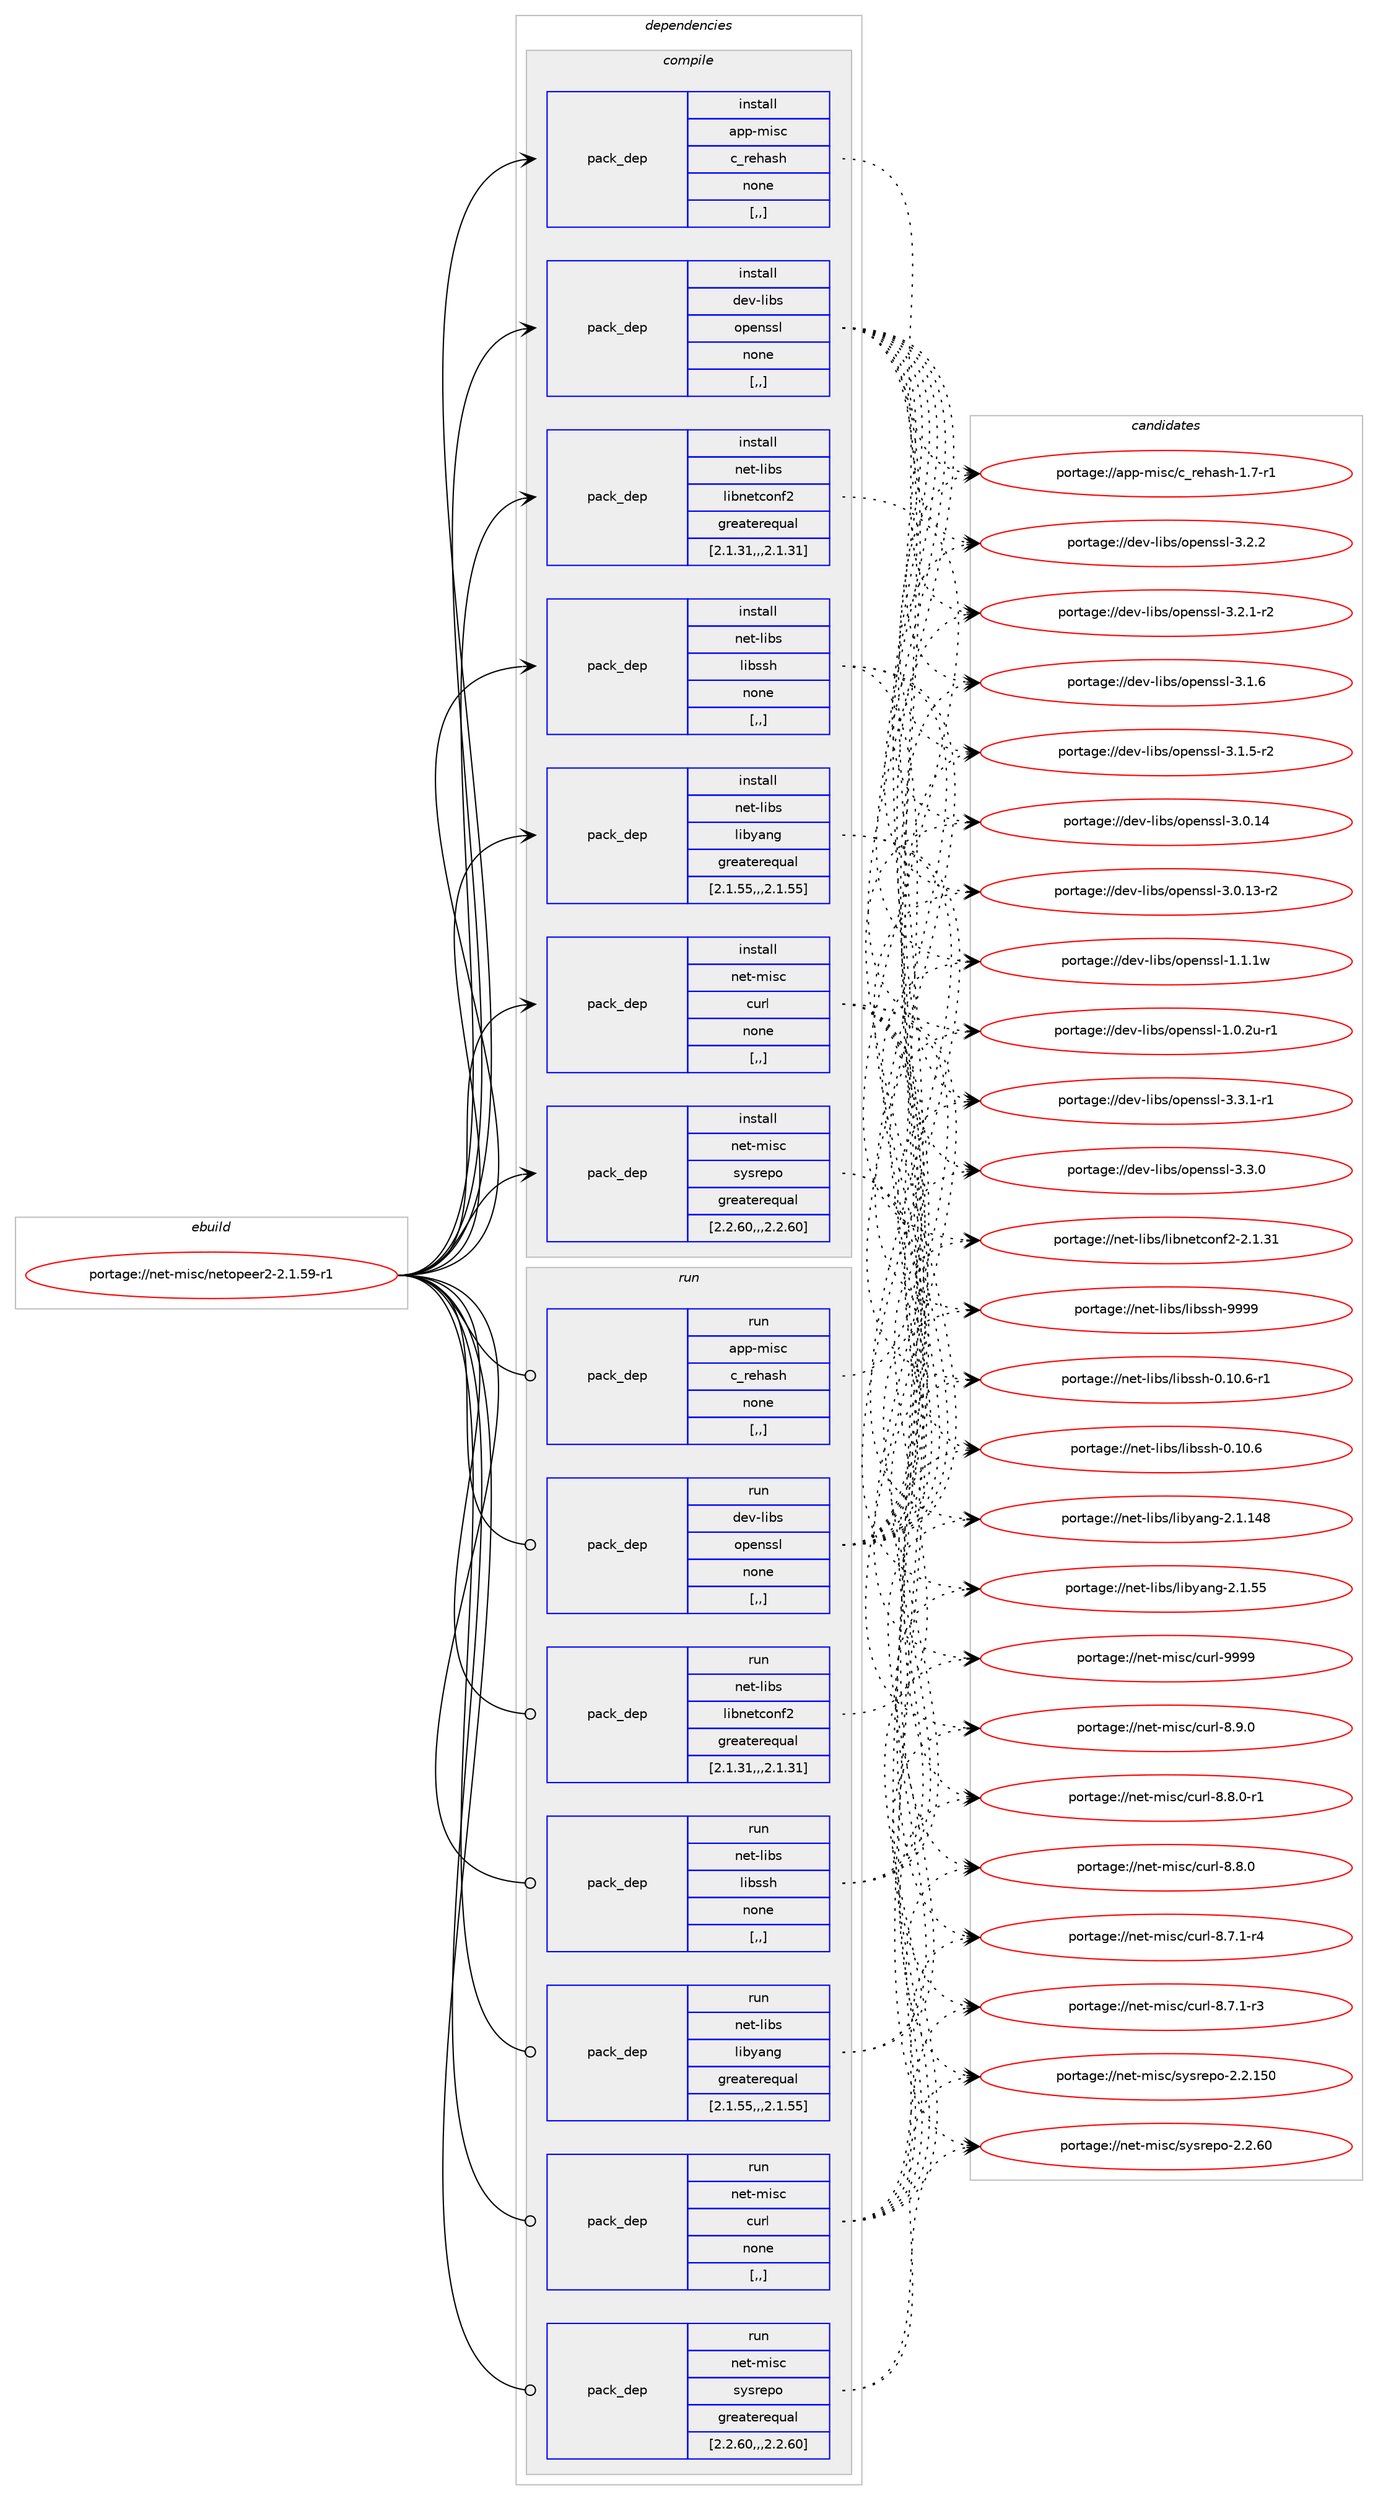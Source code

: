 digraph prolog {

# *************
# Graph options
# *************

newrank=true;
concentrate=true;
compound=true;
graph [rankdir=LR,fontname=Helvetica,fontsize=10,ranksep=1.5];#, ranksep=2.5, nodesep=0.2];
edge  [arrowhead=vee];
node  [fontname=Helvetica,fontsize=10];

# **********
# The ebuild
# **********

subgraph cluster_leftcol {
color=gray;
label=<<i>ebuild</i>>;
id [label="portage://net-misc/netopeer2-2.1.59-r1", color=red, width=4, href="../net-misc/netopeer2-2.1.59-r1.svg"];
}

# ****************
# The dependencies
# ****************

subgraph cluster_midcol {
color=gray;
label=<<i>dependencies</i>>;
subgraph cluster_compile {
fillcolor="#eeeeee";
style=filled;
label=<<i>compile</i>>;
subgraph pack271790 {
dependency372468 [label=<<TABLE BORDER="0" CELLBORDER="1" CELLSPACING="0" CELLPADDING="4" WIDTH="220"><TR><TD ROWSPAN="6" CELLPADDING="30">pack_dep</TD></TR><TR><TD WIDTH="110">install</TD></TR><TR><TD>app-misc</TD></TR><TR><TD>c_rehash</TD></TR><TR><TD>none</TD></TR><TR><TD>[,,]</TD></TR></TABLE>>, shape=none, color=blue];
}
id:e -> dependency372468:w [weight=20,style="solid",arrowhead="vee"];
subgraph pack271791 {
dependency372469 [label=<<TABLE BORDER="0" CELLBORDER="1" CELLSPACING="0" CELLPADDING="4" WIDTH="220"><TR><TD ROWSPAN="6" CELLPADDING="30">pack_dep</TD></TR><TR><TD WIDTH="110">install</TD></TR><TR><TD>dev-libs</TD></TR><TR><TD>openssl</TD></TR><TR><TD>none</TD></TR><TR><TD>[,,]</TD></TR></TABLE>>, shape=none, color=blue];
}
id:e -> dependency372469:w [weight=20,style="solid",arrowhead="vee"];
subgraph pack271792 {
dependency372470 [label=<<TABLE BORDER="0" CELLBORDER="1" CELLSPACING="0" CELLPADDING="4" WIDTH="220"><TR><TD ROWSPAN="6" CELLPADDING="30">pack_dep</TD></TR><TR><TD WIDTH="110">install</TD></TR><TR><TD>net-libs</TD></TR><TR><TD>libnetconf2</TD></TR><TR><TD>greaterequal</TD></TR><TR><TD>[2.1.31,,,2.1.31]</TD></TR></TABLE>>, shape=none, color=blue];
}
id:e -> dependency372470:w [weight=20,style="solid",arrowhead="vee"];
subgraph pack271793 {
dependency372471 [label=<<TABLE BORDER="0" CELLBORDER="1" CELLSPACING="0" CELLPADDING="4" WIDTH="220"><TR><TD ROWSPAN="6" CELLPADDING="30">pack_dep</TD></TR><TR><TD WIDTH="110">install</TD></TR><TR><TD>net-libs</TD></TR><TR><TD>libssh</TD></TR><TR><TD>none</TD></TR><TR><TD>[,,]</TD></TR></TABLE>>, shape=none, color=blue];
}
id:e -> dependency372471:w [weight=20,style="solid",arrowhead="vee"];
subgraph pack271794 {
dependency372472 [label=<<TABLE BORDER="0" CELLBORDER="1" CELLSPACING="0" CELLPADDING="4" WIDTH="220"><TR><TD ROWSPAN="6" CELLPADDING="30">pack_dep</TD></TR><TR><TD WIDTH="110">install</TD></TR><TR><TD>net-libs</TD></TR><TR><TD>libyang</TD></TR><TR><TD>greaterequal</TD></TR><TR><TD>[2.1.55,,,2.1.55]</TD></TR></TABLE>>, shape=none, color=blue];
}
id:e -> dependency372472:w [weight=20,style="solid",arrowhead="vee"];
subgraph pack271795 {
dependency372473 [label=<<TABLE BORDER="0" CELLBORDER="1" CELLSPACING="0" CELLPADDING="4" WIDTH="220"><TR><TD ROWSPAN="6" CELLPADDING="30">pack_dep</TD></TR><TR><TD WIDTH="110">install</TD></TR><TR><TD>net-misc</TD></TR><TR><TD>curl</TD></TR><TR><TD>none</TD></TR><TR><TD>[,,]</TD></TR></TABLE>>, shape=none, color=blue];
}
id:e -> dependency372473:w [weight=20,style="solid",arrowhead="vee"];
subgraph pack271796 {
dependency372474 [label=<<TABLE BORDER="0" CELLBORDER="1" CELLSPACING="0" CELLPADDING="4" WIDTH="220"><TR><TD ROWSPAN="6" CELLPADDING="30">pack_dep</TD></TR><TR><TD WIDTH="110">install</TD></TR><TR><TD>net-misc</TD></TR><TR><TD>sysrepo</TD></TR><TR><TD>greaterequal</TD></TR><TR><TD>[2.2.60,,,2.2.60]</TD></TR></TABLE>>, shape=none, color=blue];
}
id:e -> dependency372474:w [weight=20,style="solid",arrowhead="vee"];
}
subgraph cluster_compileandrun {
fillcolor="#eeeeee";
style=filled;
label=<<i>compile and run</i>>;
}
subgraph cluster_run {
fillcolor="#eeeeee";
style=filled;
label=<<i>run</i>>;
subgraph pack271797 {
dependency372475 [label=<<TABLE BORDER="0" CELLBORDER="1" CELLSPACING="0" CELLPADDING="4" WIDTH="220"><TR><TD ROWSPAN="6" CELLPADDING="30">pack_dep</TD></TR><TR><TD WIDTH="110">run</TD></TR><TR><TD>app-misc</TD></TR><TR><TD>c_rehash</TD></TR><TR><TD>none</TD></TR><TR><TD>[,,]</TD></TR></TABLE>>, shape=none, color=blue];
}
id:e -> dependency372475:w [weight=20,style="solid",arrowhead="odot"];
subgraph pack271798 {
dependency372476 [label=<<TABLE BORDER="0" CELLBORDER="1" CELLSPACING="0" CELLPADDING="4" WIDTH="220"><TR><TD ROWSPAN="6" CELLPADDING="30">pack_dep</TD></TR><TR><TD WIDTH="110">run</TD></TR><TR><TD>dev-libs</TD></TR><TR><TD>openssl</TD></TR><TR><TD>none</TD></TR><TR><TD>[,,]</TD></TR></TABLE>>, shape=none, color=blue];
}
id:e -> dependency372476:w [weight=20,style="solid",arrowhead="odot"];
subgraph pack271799 {
dependency372477 [label=<<TABLE BORDER="0" CELLBORDER="1" CELLSPACING="0" CELLPADDING="4" WIDTH="220"><TR><TD ROWSPAN="6" CELLPADDING="30">pack_dep</TD></TR><TR><TD WIDTH="110">run</TD></TR><TR><TD>net-libs</TD></TR><TR><TD>libnetconf2</TD></TR><TR><TD>greaterequal</TD></TR><TR><TD>[2.1.31,,,2.1.31]</TD></TR></TABLE>>, shape=none, color=blue];
}
id:e -> dependency372477:w [weight=20,style="solid",arrowhead="odot"];
subgraph pack271800 {
dependency372478 [label=<<TABLE BORDER="0" CELLBORDER="1" CELLSPACING="0" CELLPADDING="4" WIDTH="220"><TR><TD ROWSPAN="6" CELLPADDING="30">pack_dep</TD></TR><TR><TD WIDTH="110">run</TD></TR><TR><TD>net-libs</TD></TR><TR><TD>libssh</TD></TR><TR><TD>none</TD></TR><TR><TD>[,,]</TD></TR></TABLE>>, shape=none, color=blue];
}
id:e -> dependency372478:w [weight=20,style="solid",arrowhead="odot"];
subgraph pack271801 {
dependency372479 [label=<<TABLE BORDER="0" CELLBORDER="1" CELLSPACING="0" CELLPADDING="4" WIDTH="220"><TR><TD ROWSPAN="6" CELLPADDING="30">pack_dep</TD></TR><TR><TD WIDTH="110">run</TD></TR><TR><TD>net-libs</TD></TR><TR><TD>libyang</TD></TR><TR><TD>greaterequal</TD></TR><TR><TD>[2.1.55,,,2.1.55]</TD></TR></TABLE>>, shape=none, color=blue];
}
id:e -> dependency372479:w [weight=20,style="solid",arrowhead="odot"];
subgraph pack271802 {
dependency372480 [label=<<TABLE BORDER="0" CELLBORDER="1" CELLSPACING="0" CELLPADDING="4" WIDTH="220"><TR><TD ROWSPAN="6" CELLPADDING="30">pack_dep</TD></TR><TR><TD WIDTH="110">run</TD></TR><TR><TD>net-misc</TD></TR><TR><TD>curl</TD></TR><TR><TD>none</TD></TR><TR><TD>[,,]</TD></TR></TABLE>>, shape=none, color=blue];
}
id:e -> dependency372480:w [weight=20,style="solid",arrowhead="odot"];
subgraph pack271803 {
dependency372481 [label=<<TABLE BORDER="0" CELLBORDER="1" CELLSPACING="0" CELLPADDING="4" WIDTH="220"><TR><TD ROWSPAN="6" CELLPADDING="30">pack_dep</TD></TR><TR><TD WIDTH="110">run</TD></TR><TR><TD>net-misc</TD></TR><TR><TD>sysrepo</TD></TR><TR><TD>greaterequal</TD></TR><TR><TD>[2.2.60,,,2.2.60]</TD></TR></TABLE>>, shape=none, color=blue];
}
id:e -> dependency372481:w [weight=20,style="solid",arrowhead="odot"];
}
}

# **************
# The candidates
# **************

subgraph cluster_choices {
rank=same;
color=gray;
label=<<i>candidates</i>>;

subgraph choice271790 {
color=black;
nodesep=1;
choice97112112451091051159947999511410110497115104454946554511449 [label="portage://app-misc/c_rehash-1.7-r1", color=red, width=4,href="../app-misc/c_rehash-1.7-r1.svg"];
dependency372468:e -> choice97112112451091051159947999511410110497115104454946554511449:w [style=dotted,weight="100"];
}
subgraph choice271791 {
color=black;
nodesep=1;
choice1001011184510810598115471111121011101151151084551465146494511449 [label="portage://dev-libs/openssl-3.3.1-r1", color=red, width=4,href="../dev-libs/openssl-3.3.1-r1.svg"];
choice100101118451081059811547111112101110115115108455146514648 [label="portage://dev-libs/openssl-3.3.0", color=red, width=4,href="../dev-libs/openssl-3.3.0.svg"];
choice100101118451081059811547111112101110115115108455146504650 [label="portage://dev-libs/openssl-3.2.2", color=red, width=4,href="../dev-libs/openssl-3.2.2.svg"];
choice1001011184510810598115471111121011101151151084551465046494511450 [label="portage://dev-libs/openssl-3.2.1-r2", color=red, width=4,href="../dev-libs/openssl-3.2.1-r2.svg"];
choice100101118451081059811547111112101110115115108455146494654 [label="portage://dev-libs/openssl-3.1.6", color=red, width=4,href="../dev-libs/openssl-3.1.6.svg"];
choice1001011184510810598115471111121011101151151084551464946534511450 [label="portage://dev-libs/openssl-3.1.5-r2", color=red, width=4,href="../dev-libs/openssl-3.1.5-r2.svg"];
choice10010111845108105981154711111210111011511510845514648464952 [label="portage://dev-libs/openssl-3.0.14", color=red, width=4,href="../dev-libs/openssl-3.0.14.svg"];
choice100101118451081059811547111112101110115115108455146484649514511450 [label="portage://dev-libs/openssl-3.0.13-r2", color=red, width=4,href="../dev-libs/openssl-3.0.13-r2.svg"];
choice100101118451081059811547111112101110115115108454946494649119 [label="portage://dev-libs/openssl-1.1.1w", color=red, width=4,href="../dev-libs/openssl-1.1.1w.svg"];
choice1001011184510810598115471111121011101151151084549464846501174511449 [label="portage://dev-libs/openssl-1.0.2u-r1", color=red, width=4,href="../dev-libs/openssl-1.0.2u-r1.svg"];
dependency372469:e -> choice1001011184510810598115471111121011101151151084551465146494511449:w [style=dotted,weight="100"];
dependency372469:e -> choice100101118451081059811547111112101110115115108455146514648:w [style=dotted,weight="100"];
dependency372469:e -> choice100101118451081059811547111112101110115115108455146504650:w [style=dotted,weight="100"];
dependency372469:e -> choice1001011184510810598115471111121011101151151084551465046494511450:w [style=dotted,weight="100"];
dependency372469:e -> choice100101118451081059811547111112101110115115108455146494654:w [style=dotted,weight="100"];
dependency372469:e -> choice1001011184510810598115471111121011101151151084551464946534511450:w [style=dotted,weight="100"];
dependency372469:e -> choice10010111845108105981154711111210111011511510845514648464952:w [style=dotted,weight="100"];
dependency372469:e -> choice100101118451081059811547111112101110115115108455146484649514511450:w [style=dotted,weight="100"];
dependency372469:e -> choice100101118451081059811547111112101110115115108454946494649119:w [style=dotted,weight="100"];
dependency372469:e -> choice1001011184510810598115471111121011101151151084549464846501174511449:w [style=dotted,weight="100"];
}
subgraph choice271792 {
color=black;
nodesep=1;
choice11010111645108105981154710810598110101116991111101025045504649465149 [label="portage://net-libs/libnetconf2-2.1.31", color=red, width=4,href="../net-libs/libnetconf2-2.1.31.svg"];
dependency372470:e -> choice11010111645108105981154710810598110101116991111101025045504649465149:w [style=dotted,weight="100"];
}
subgraph choice271793 {
color=black;
nodesep=1;
choice110101116451081059811547108105981151151044557575757 [label="portage://net-libs/libssh-9999", color=red, width=4,href="../net-libs/libssh-9999.svg"];
choice11010111645108105981154710810598115115104454846494846544511449 [label="portage://net-libs/libssh-0.10.6-r1", color=red, width=4,href="../net-libs/libssh-0.10.6-r1.svg"];
choice1101011164510810598115471081059811511510445484649484654 [label="portage://net-libs/libssh-0.10.6", color=red, width=4,href="../net-libs/libssh-0.10.6.svg"];
dependency372471:e -> choice110101116451081059811547108105981151151044557575757:w [style=dotted,weight="100"];
dependency372471:e -> choice11010111645108105981154710810598115115104454846494846544511449:w [style=dotted,weight="100"];
dependency372471:e -> choice1101011164510810598115471081059811511510445484649484654:w [style=dotted,weight="100"];
}
subgraph choice271794 {
color=black;
nodesep=1;
choice11010111645108105981154710810598121971101034550464946495256 [label="portage://net-libs/libyang-2.1.148", color=red, width=4,href="../net-libs/libyang-2.1.148.svg"];
choice110101116451081059811547108105981219711010345504649465353 [label="portage://net-libs/libyang-2.1.55", color=red, width=4,href="../net-libs/libyang-2.1.55.svg"];
dependency372472:e -> choice11010111645108105981154710810598121971101034550464946495256:w [style=dotted,weight="100"];
dependency372472:e -> choice110101116451081059811547108105981219711010345504649465353:w [style=dotted,weight="100"];
}
subgraph choice271795 {
color=black;
nodesep=1;
choice110101116451091051159947991171141084557575757 [label="portage://net-misc/curl-9999", color=red, width=4,href="../net-misc/curl-9999.svg"];
choice11010111645109105115994799117114108455646574648 [label="portage://net-misc/curl-8.9.0", color=red, width=4,href="../net-misc/curl-8.9.0.svg"];
choice110101116451091051159947991171141084556465646484511449 [label="portage://net-misc/curl-8.8.0-r1", color=red, width=4,href="../net-misc/curl-8.8.0-r1.svg"];
choice11010111645109105115994799117114108455646564648 [label="portage://net-misc/curl-8.8.0", color=red, width=4,href="../net-misc/curl-8.8.0.svg"];
choice110101116451091051159947991171141084556465546494511452 [label="portage://net-misc/curl-8.7.1-r4", color=red, width=4,href="../net-misc/curl-8.7.1-r4.svg"];
choice110101116451091051159947991171141084556465546494511451 [label="portage://net-misc/curl-8.7.1-r3", color=red, width=4,href="../net-misc/curl-8.7.1-r3.svg"];
dependency372473:e -> choice110101116451091051159947991171141084557575757:w [style=dotted,weight="100"];
dependency372473:e -> choice11010111645109105115994799117114108455646574648:w [style=dotted,weight="100"];
dependency372473:e -> choice110101116451091051159947991171141084556465646484511449:w [style=dotted,weight="100"];
dependency372473:e -> choice11010111645109105115994799117114108455646564648:w [style=dotted,weight="100"];
dependency372473:e -> choice110101116451091051159947991171141084556465546494511452:w [style=dotted,weight="100"];
dependency372473:e -> choice110101116451091051159947991171141084556465546494511451:w [style=dotted,weight="100"];
}
subgraph choice271796 {
color=black;
nodesep=1;
choice1101011164510910511599471151211151141011121114550465046495348 [label="portage://net-misc/sysrepo-2.2.150", color=red, width=4,href="../net-misc/sysrepo-2.2.150.svg"];
choice11010111645109105115994711512111511410111211145504650465448 [label="portage://net-misc/sysrepo-2.2.60", color=red, width=4,href="../net-misc/sysrepo-2.2.60.svg"];
dependency372474:e -> choice1101011164510910511599471151211151141011121114550465046495348:w [style=dotted,weight="100"];
dependency372474:e -> choice11010111645109105115994711512111511410111211145504650465448:w [style=dotted,weight="100"];
}
subgraph choice271797 {
color=black;
nodesep=1;
choice97112112451091051159947999511410110497115104454946554511449 [label="portage://app-misc/c_rehash-1.7-r1", color=red, width=4,href="../app-misc/c_rehash-1.7-r1.svg"];
dependency372475:e -> choice97112112451091051159947999511410110497115104454946554511449:w [style=dotted,weight="100"];
}
subgraph choice271798 {
color=black;
nodesep=1;
choice1001011184510810598115471111121011101151151084551465146494511449 [label="portage://dev-libs/openssl-3.3.1-r1", color=red, width=4,href="../dev-libs/openssl-3.3.1-r1.svg"];
choice100101118451081059811547111112101110115115108455146514648 [label="portage://dev-libs/openssl-3.3.0", color=red, width=4,href="../dev-libs/openssl-3.3.0.svg"];
choice100101118451081059811547111112101110115115108455146504650 [label="portage://dev-libs/openssl-3.2.2", color=red, width=4,href="../dev-libs/openssl-3.2.2.svg"];
choice1001011184510810598115471111121011101151151084551465046494511450 [label="portage://dev-libs/openssl-3.2.1-r2", color=red, width=4,href="../dev-libs/openssl-3.2.1-r2.svg"];
choice100101118451081059811547111112101110115115108455146494654 [label="portage://dev-libs/openssl-3.1.6", color=red, width=4,href="../dev-libs/openssl-3.1.6.svg"];
choice1001011184510810598115471111121011101151151084551464946534511450 [label="portage://dev-libs/openssl-3.1.5-r2", color=red, width=4,href="../dev-libs/openssl-3.1.5-r2.svg"];
choice10010111845108105981154711111210111011511510845514648464952 [label="portage://dev-libs/openssl-3.0.14", color=red, width=4,href="../dev-libs/openssl-3.0.14.svg"];
choice100101118451081059811547111112101110115115108455146484649514511450 [label="portage://dev-libs/openssl-3.0.13-r2", color=red, width=4,href="../dev-libs/openssl-3.0.13-r2.svg"];
choice100101118451081059811547111112101110115115108454946494649119 [label="portage://dev-libs/openssl-1.1.1w", color=red, width=4,href="../dev-libs/openssl-1.1.1w.svg"];
choice1001011184510810598115471111121011101151151084549464846501174511449 [label="portage://dev-libs/openssl-1.0.2u-r1", color=red, width=4,href="../dev-libs/openssl-1.0.2u-r1.svg"];
dependency372476:e -> choice1001011184510810598115471111121011101151151084551465146494511449:w [style=dotted,weight="100"];
dependency372476:e -> choice100101118451081059811547111112101110115115108455146514648:w [style=dotted,weight="100"];
dependency372476:e -> choice100101118451081059811547111112101110115115108455146504650:w [style=dotted,weight="100"];
dependency372476:e -> choice1001011184510810598115471111121011101151151084551465046494511450:w [style=dotted,weight="100"];
dependency372476:e -> choice100101118451081059811547111112101110115115108455146494654:w [style=dotted,weight="100"];
dependency372476:e -> choice1001011184510810598115471111121011101151151084551464946534511450:w [style=dotted,weight="100"];
dependency372476:e -> choice10010111845108105981154711111210111011511510845514648464952:w [style=dotted,weight="100"];
dependency372476:e -> choice100101118451081059811547111112101110115115108455146484649514511450:w [style=dotted,weight="100"];
dependency372476:e -> choice100101118451081059811547111112101110115115108454946494649119:w [style=dotted,weight="100"];
dependency372476:e -> choice1001011184510810598115471111121011101151151084549464846501174511449:w [style=dotted,weight="100"];
}
subgraph choice271799 {
color=black;
nodesep=1;
choice11010111645108105981154710810598110101116991111101025045504649465149 [label="portage://net-libs/libnetconf2-2.1.31", color=red, width=4,href="../net-libs/libnetconf2-2.1.31.svg"];
dependency372477:e -> choice11010111645108105981154710810598110101116991111101025045504649465149:w [style=dotted,weight="100"];
}
subgraph choice271800 {
color=black;
nodesep=1;
choice110101116451081059811547108105981151151044557575757 [label="portage://net-libs/libssh-9999", color=red, width=4,href="../net-libs/libssh-9999.svg"];
choice11010111645108105981154710810598115115104454846494846544511449 [label="portage://net-libs/libssh-0.10.6-r1", color=red, width=4,href="../net-libs/libssh-0.10.6-r1.svg"];
choice1101011164510810598115471081059811511510445484649484654 [label="portage://net-libs/libssh-0.10.6", color=red, width=4,href="../net-libs/libssh-0.10.6.svg"];
dependency372478:e -> choice110101116451081059811547108105981151151044557575757:w [style=dotted,weight="100"];
dependency372478:e -> choice11010111645108105981154710810598115115104454846494846544511449:w [style=dotted,weight="100"];
dependency372478:e -> choice1101011164510810598115471081059811511510445484649484654:w [style=dotted,weight="100"];
}
subgraph choice271801 {
color=black;
nodesep=1;
choice11010111645108105981154710810598121971101034550464946495256 [label="portage://net-libs/libyang-2.1.148", color=red, width=4,href="../net-libs/libyang-2.1.148.svg"];
choice110101116451081059811547108105981219711010345504649465353 [label="portage://net-libs/libyang-2.1.55", color=red, width=4,href="../net-libs/libyang-2.1.55.svg"];
dependency372479:e -> choice11010111645108105981154710810598121971101034550464946495256:w [style=dotted,weight="100"];
dependency372479:e -> choice110101116451081059811547108105981219711010345504649465353:w [style=dotted,weight="100"];
}
subgraph choice271802 {
color=black;
nodesep=1;
choice110101116451091051159947991171141084557575757 [label="portage://net-misc/curl-9999", color=red, width=4,href="../net-misc/curl-9999.svg"];
choice11010111645109105115994799117114108455646574648 [label="portage://net-misc/curl-8.9.0", color=red, width=4,href="../net-misc/curl-8.9.0.svg"];
choice110101116451091051159947991171141084556465646484511449 [label="portage://net-misc/curl-8.8.0-r1", color=red, width=4,href="../net-misc/curl-8.8.0-r1.svg"];
choice11010111645109105115994799117114108455646564648 [label="portage://net-misc/curl-8.8.0", color=red, width=4,href="../net-misc/curl-8.8.0.svg"];
choice110101116451091051159947991171141084556465546494511452 [label="portage://net-misc/curl-8.7.1-r4", color=red, width=4,href="../net-misc/curl-8.7.1-r4.svg"];
choice110101116451091051159947991171141084556465546494511451 [label="portage://net-misc/curl-8.7.1-r3", color=red, width=4,href="../net-misc/curl-8.7.1-r3.svg"];
dependency372480:e -> choice110101116451091051159947991171141084557575757:w [style=dotted,weight="100"];
dependency372480:e -> choice11010111645109105115994799117114108455646574648:w [style=dotted,weight="100"];
dependency372480:e -> choice110101116451091051159947991171141084556465646484511449:w [style=dotted,weight="100"];
dependency372480:e -> choice11010111645109105115994799117114108455646564648:w [style=dotted,weight="100"];
dependency372480:e -> choice110101116451091051159947991171141084556465546494511452:w [style=dotted,weight="100"];
dependency372480:e -> choice110101116451091051159947991171141084556465546494511451:w [style=dotted,weight="100"];
}
subgraph choice271803 {
color=black;
nodesep=1;
choice1101011164510910511599471151211151141011121114550465046495348 [label="portage://net-misc/sysrepo-2.2.150", color=red, width=4,href="../net-misc/sysrepo-2.2.150.svg"];
choice11010111645109105115994711512111511410111211145504650465448 [label="portage://net-misc/sysrepo-2.2.60", color=red, width=4,href="../net-misc/sysrepo-2.2.60.svg"];
dependency372481:e -> choice1101011164510910511599471151211151141011121114550465046495348:w [style=dotted,weight="100"];
dependency372481:e -> choice11010111645109105115994711512111511410111211145504650465448:w [style=dotted,weight="100"];
}
}

}
